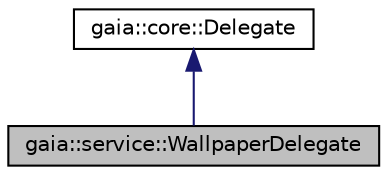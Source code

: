 digraph G
{
  edge [fontname="Helvetica",fontsize="10",labelfontname="Helvetica",labelfontsize="10"];
  node [fontname="Helvetica",fontsize="10",shape=record];
  Node1 [label="gaia::service::WallpaperDelegate",height=0.2,width=0.4,color="black", fillcolor="grey75", style="filled" fontcolor="black"];
  Node2 -> Node1 [dir=back,color="midnightblue",fontsize="10",style="solid",fontname="Helvetica"];
  Node2 [label="gaia::core::Delegate",height=0.2,width=0.4,color="black", fillcolor="white", style="filled",URL="$d4/d71/classgaia_1_1core_1_1_delegate.html",tooltip="The Delegate is for creating an extenal thread, in a process differs from a Page process, to process the long-term task."];
}
